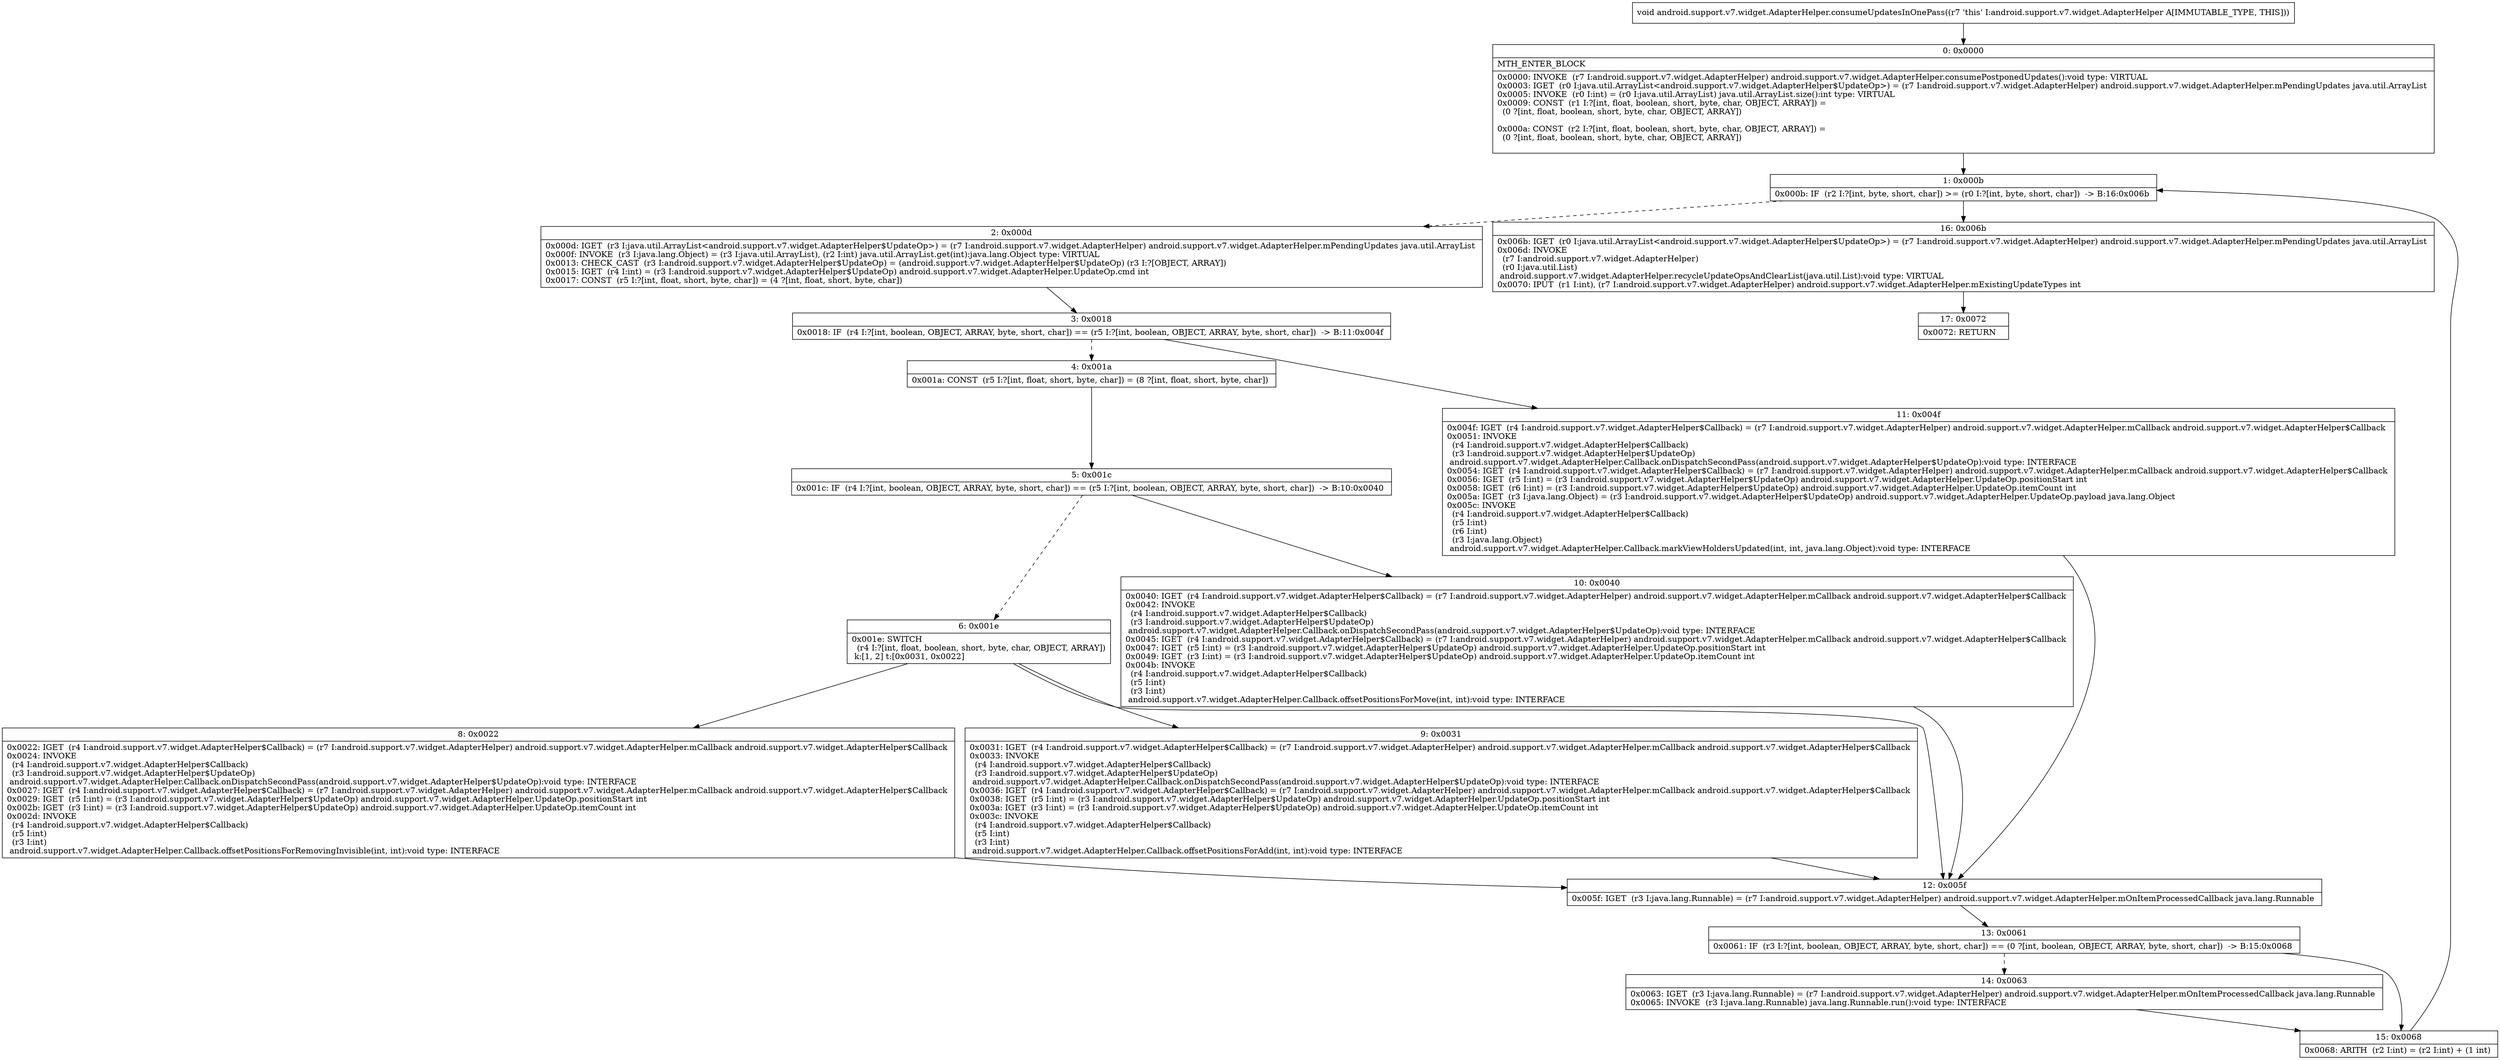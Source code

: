 digraph "CFG forandroid.support.v7.widget.AdapterHelper.consumeUpdatesInOnePass()V" {
Node_0 [shape=record,label="{0\:\ 0x0000|MTH_ENTER_BLOCK\l|0x0000: INVOKE  (r7 I:android.support.v7.widget.AdapterHelper) android.support.v7.widget.AdapterHelper.consumePostponedUpdates():void type: VIRTUAL \l0x0003: IGET  (r0 I:java.util.ArrayList\<android.support.v7.widget.AdapterHelper$UpdateOp\>) = (r7 I:android.support.v7.widget.AdapterHelper) android.support.v7.widget.AdapterHelper.mPendingUpdates java.util.ArrayList \l0x0005: INVOKE  (r0 I:int) = (r0 I:java.util.ArrayList) java.util.ArrayList.size():int type: VIRTUAL \l0x0009: CONST  (r1 I:?[int, float, boolean, short, byte, char, OBJECT, ARRAY]) = \l  (0 ?[int, float, boolean, short, byte, char, OBJECT, ARRAY])\l \l0x000a: CONST  (r2 I:?[int, float, boolean, short, byte, char, OBJECT, ARRAY]) = \l  (0 ?[int, float, boolean, short, byte, char, OBJECT, ARRAY])\l \l}"];
Node_1 [shape=record,label="{1\:\ 0x000b|0x000b: IF  (r2 I:?[int, byte, short, char]) \>= (r0 I:?[int, byte, short, char])  \-\> B:16:0x006b \l}"];
Node_2 [shape=record,label="{2\:\ 0x000d|0x000d: IGET  (r3 I:java.util.ArrayList\<android.support.v7.widget.AdapterHelper$UpdateOp\>) = (r7 I:android.support.v7.widget.AdapterHelper) android.support.v7.widget.AdapterHelper.mPendingUpdates java.util.ArrayList \l0x000f: INVOKE  (r3 I:java.lang.Object) = (r3 I:java.util.ArrayList), (r2 I:int) java.util.ArrayList.get(int):java.lang.Object type: VIRTUAL \l0x0013: CHECK_CAST  (r3 I:android.support.v7.widget.AdapterHelper$UpdateOp) = (android.support.v7.widget.AdapterHelper$UpdateOp) (r3 I:?[OBJECT, ARRAY]) \l0x0015: IGET  (r4 I:int) = (r3 I:android.support.v7.widget.AdapterHelper$UpdateOp) android.support.v7.widget.AdapterHelper.UpdateOp.cmd int \l0x0017: CONST  (r5 I:?[int, float, short, byte, char]) = (4 ?[int, float, short, byte, char]) \l}"];
Node_3 [shape=record,label="{3\:\ 0x0018|0x0018: IF  (r4 I:?[int, boolean, OBJECT, ARRAY, byte, short, char]) == (r5 I:?[int, boolean, OBJECT, ARRAY, byte, short, char])  \-\> B:11:0x004f \l}"];
Node_4 [shape=record,label="{4\:\ 0x001a|0x001a: CONST  (r5 I:?[int, float, short, byte, char]) = (8 ?[int, float, short, byte, char]) \l}"];
Node_5 [shape=record,label="{5\:\ 0x001c|0x001c: IF  (r4 I:?[int, boolean, OBJECT, ARRAY, byte, short, char]) == (r5 I:?[int, boolean, OBJECT, ARRAY, byte, short, char])  \-\> B:10:0x0040 \l}"];
Node_6 [shape=record,label="{6\:\ 0x001e|0x001e: SWITCH  \l  (r4 I:?[int, float, boolean, short, byte, char, OBJECT, ARRAY])\l k:[1, 2] t:[0x0031, 0x0022] \l}"];
Node_8 [shape=record,label="{8\:\ 0x0022|0x0022: IGET  (r4 I:android.support.v7.widget.AdapterHelper$Callback) = (r7 I:android.support.v7.widget.AdapterHelper) android.support.v7.widget.AdapterHelper.mCallback android.support.v7.widget.AdapterHelper$Callback \l0x0024: INVOKE  \l  (r4 I:android.support.v7.widget.AdapterHelper$Callback)\l  (r3 I:android.support.v7.widget.AdapterHelper$UpdateOp)\l android.support.v7.widget.AdapterHelper.Callback.onDispatchSecondPass(android.support.v7.widget.AdapterHelper$UpdateOp):void type: INTERFACE \l0x0027: IGET  (r4 I:android.support.v7.widget.AdapterHelper$Callback) = (r7 I:android.support.v7.widget.AdapterHelper) android.support.v7.widget.AdapterHelper.mCallback android.support.v7.widget.AdapterHelper$Callback \l0x0029: IGET  (r5 I:int) = (r3 I:android.support.v7.widget.AdapterHelper$UpdateOp) android.support.v7.widget.AdapterHelper.UpdateOp.positionStart int \l0x002b: IGET  (r3 I:int) = (r3 I:android.support.v7.widget.AdapterHelper$UpdateOp) android.support.v7.widget.AdapterHelper.UpdateOp.itemCount int \l0x002d: INVOKE  \l  (r4 I:android.support.v7.widget.AdapterHelper$Callback)\l  (r5 I:int)\l  (r3 I:int)\l android.support.v7.widget.AdapterHelper.Callback.offsetPositionsForRemovingInvisible(int, int):void type: INTERFACE \l}"];
Node_9 [shape=record,label="{9\:\ 0x0031|0x0031: IGET  (r4 I:android.support.v7.widget.AdapterHelper$Callback) = (r7 I:android.support.v7.widget.AdapterHelper) android.support.v7.widget.AdapterHelper.mCallback android.support.v7.widget.AdapterHelper$Callback \l0x0033: INVOKE  \l  (r4 I:android.support.v7.widget.AdapterHelper$Callback)\l  (r3 I:android.support.v7.widget.AdapterHelper$UpdateOp)\l android.support.v7.widget.AdapterHelper.Callback.onDispatchSecondPass(android.support.v7.widget.AdapterHelper$UpdateOp):void type: INTERFACE \l0x0036: IGET  (r4 I:android.support.v7.widget.AdapterHelper$Callback) = (r7 I:android.support.v7.widget.AdapterHelper) android.support.v7.widget.AdapterHelper.mCallback android.support.v7.widget.AdapterHelper$Callback \l0x0038: IGET  (r5 I:int) = (r3 I:android.support.v7.widget.AdapterHelper$UpdateOp) android.support.v7.widget.AdapterHelper.UpdateOp.positionStart int \l0x003a: IGET  (r3 I:int) = (r3 I:android.support.v7.widget.AdapterHelper$UpdateOp) android.support.v7.widget.AdapterHelper.UpdateOp.itemCount int \l0x003c: INVOKE  \l  (r4 I:android.support.v7.widget.AdapterHelper$Callback)\l  (r5 I:int)\l  (r3 I:int)\l android.support.v7.widget.AdapterHelper.Callback.offsetPositionsForAdd(int, int):void type: INTERFACE \l}"];
Node_10 [shape=record,label="{10\:\ 0x0040|0x0040: IGET  (r4 I:android.support.v7.widget.AdapterHelper$Callback) = (r7 I:android.support.v7.widget.AdapterHelper) android.support.v7.widget.AdapterHelper.mCallback android.support.v7.widget.AdapterHelper$Callback \l0x0042: INVOKE  \l  (r4 I:android.support.v7.widget.AdapterHelper$Callback)\l  (r3 I:android.support.v7.widget.AdapterHelper$UpdateOp)\l android.support.v7.widget.AdapterHelper.Callback.onDispatchSecondPass(android.support.v7.widget.AdapterHelper$UpdateOp):void type: INTERFACE \l0x0045: IGET  (r4 I:android.support.v7.widget.AdapterHelper$Callback) = (r7 I:android.support.v7.widget.AdapterHelper) android.support.v7.widget.AdapterHelper.mCallback android.support.v7.widget.AdapterHelper$Callback \l0x0047: IGET  (r5 I:int) = (r3 I:android.support.v7.widget.AdapterHelper$UpdateOp) android.support.v7.widget.AdapterHelper.UpdateOp.positionStart int \l0x0049: IGET  (r3 I:int) = (r3 I:android.support.v7.widget.AdapterHelper$UpdateOp) android.support.v7.widget.AdapterHelper.UpdateOp.itemCount int \l0x004b: INVOKE  \l  (r4 I:android.support.v7.widget.AdapterHelper$Callback)\l  (r5 I:int)\l  (r3 I:int)\l android.support.v7.widget.AdapterHelper.Callback.offsetPositionsForMove(int, int):void type: INTERFACE \l}"];
Node_11 [shape=record,label="{11\:\ 0x004f|0x004f: IGET  (r4 I:android.support.v7.widget.AdapterHelper$Callback) = (r7 I:android.support.v7.widget.AdapterHelper) android.support.v7.widget.AdapterHelper.mCallback android.support.v7.widget.AdapterHelper$Callback \l0x0051: INVOKE  \l  (r4 I:android.support.v7.widget.AdapterHelper$Callback)\l  (r3 I:android.support.v7.widget.AdapterHelper$UpdateOp)\l android.support.v7.widget.AdapterHelper.Callback.onDispatchSecondPass(android.support.v7.widget.AdapterHelper$UpdateOp):void type: INTERFACE \l0x0054: IGET  (r4 I:android.support.v7.widget.AdapterHelper$Callback) = (r7 I:android.support.v7.widget.AdapterHelper) android.support.v7.widget.AdapterHelper.mCallback android.support.v7.widget.AdapterHelper$Callback \l0x0056: IGET  (r5 I:int) = (r3 I:android.support.v7.widget.AdapterHelper$UpdateOp) android.support.v7.widget.AdapterHelper.UpdateOp.positionStart int \l0x0058: IGET  (r6 I:int) = (r3 I:android.support.v7.widget.AdapterHelper$UpdateOp) android.support.v7.widget.AdapterHelper.UpdateOp.itemCount int \l0x005a: IGET  (r3 I:java.lang.Object) = (r3 I:android.support.v7.widget.AdapterHelper$UpdateOp) android.support.v7.widget.AdapterHelper.UpdateOp.payload java.lang.Object \l0x005c: INVOKE  \l  (r4 I:android.support.v7.widget.AdapterHelper$Callback)\l  (r5 I:int)\l  (r6 I:int)\l  (r3 I:java.lang.Object)\l android.support.v7.widget.AdapterHelper.Callback.markViewHoldersUpdated(int, int, java.lang.Object):void type: INTERFACE \l}"];
Node_12 [shape=record,label="{12\:\ 0x005f|0x005f: IGET  (r3 I:java.lang.Runnable) = (r7 I:android.support.v7.widget.AdapterHelper) android.support.v7.widget.AdapterHelper.mOnItemProcessedCallback java.lang.Runnable \l}"];
Node_13 [shape=record,label="{13\:\ 0x0061|0x0061: IF  (r3 I:?[int, boolean, OBJECT, ARRAY, byte, short, char]) == (0 ?[int, boolean, OBJECT, ARRAY, byte, short, char])  \-\> B:15:0x0068 \l}"];
Node_14 [shape=record,label="{14\:\ 0x0063|0x0063: IGET  (r3 I:java.lang.Runnable) = (r7 I:android.support.v7.widget.AdapterHelper) android.support.v7.widget.AdapterHelper.mOnItemProcessedCallback java.lang.Runnable \l0x0065: INVOKE  (r3 I:java.lang.Runnable) java.lang.Runnable.run():void type: INTERFACE \l}"];
Node_15 [shape=record,label="{15\:\ 0x0068|0x0068: ARITH  (r2 I:int) = (r2 I:int) + (1 int) \l}"];
Node_16 [shape=record,label="{16\:\ 0x006b|0x006b: IGET  (r0 I:java.util.ArrayList\<android.support.v7.widget.AdapterHelper$UpdateOp\>) = (r7 I:android.support.v7.widget.AdapterHelper) android.support.v7.widget.AdapterHelper.mPendingUpdates java.util.ArrayList \l0x006d: INVOKE  \l  (r7 I:android.support.v7.widget.AdapterHelper)\l  (r0 I:java.util.List)\l android.support.v7.widget.AdapterHelper.recycleUpdateOpsAndClearList(java.util.List):void type: VIRTUAL \l0x0070: IPUT  (r1 I:int), (r7 I:android.support.v7.widget.AdapterHelper) android.support.v7.widget.AdapterHelper.mExistingUpdateTypes int \l}"];
Node_17 [shape=record,label="{17\:\ 0x0072|0x0072: RETURN   \l}"];
MethodNode[shape=record,label="{void android.support.v7.widget.AdapterHelper.consumeUpdatesInOnePass((r7 'this' I:android.support.v7.widget.AdapterHelper A[IMMUTABLE_TYPE, THIS])) }"];
MethodNode -> Node_0;
Node_0 -> Node_1;
Node_1 -> Node_2[style=dashed];
Node_1 -> Node_16;
Node_2 -> Node_3;
Node_3 -> Node_4[style=dashed];
Node_3 -> Node_11;
Node_4 -> Node_5;
Node_5 -> Node_6[style=dashed];
Node_5 -> Node_10;
Node_6 -> Node_8;
Node_6 -> Node_9;
Node_6 -> Node_12;
Node_8 -> Node_12;
Node_9 -> Node_12;
Node_10 -> Node_12;
Node_11 -> Node_12;
Node_12 -> Node_13;
Node_13 -> Node_14[style=dashed];
Node_13 -> Node_15;
Node_14 -> Node_15;
Node_15 -> Node_1;
Node_16 -> Node_17;
}

